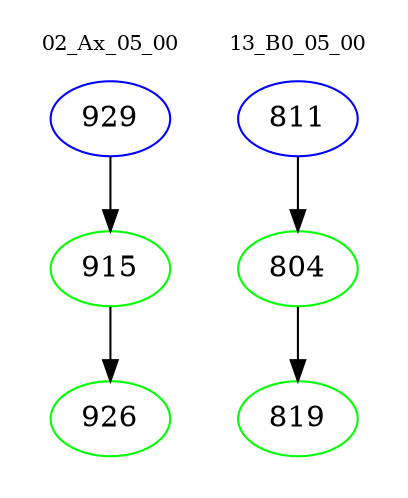 digraph{
subgraph cluster_0 {
color = white
label = "02_Ax_05_00";
fontsize=10;
T0_929 [label="929", color="blue"]
T0_929 -> T0_915 [color="black"]
T0_915 [label="915", color="green"]
T0_915 -> T0_926 [color="black"]
T0_926 [label="926", color="green"]
}
subgraph cluster_1 {
color = white
label = "13_B0_05_00";
fontsize=10;
T1_811 [label="811", color="blue"]
T1_811 -> T1_804 [color="black"]
T1_804 [label="804", color="green"]
T1_804 -> T1_819 [color="black"]
T1_819 [label="819", color="green"]
}
}
